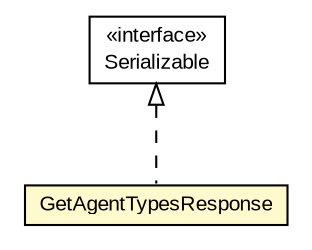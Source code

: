 #!/usr/local/bin/dot
#
# Class diagram 
# Generated by UMLGraph version R5_6-24-gf6e263 (http://www.umlgraph.org/)
#

digraph G {
	edge [fontname="arial",fontsize=10,labelfontname="arial",labelfontsize=10];
	node [fontname="arial",fontsize=10,shape=plaintext];
	nodesep=0.25;
	ranksep=0.5;
	// org.miloss.fgsms.services.interfaces.dataaccessservice.GetAgentTypesResponse
	c414419 [label=<<table title="org.miloss.fgsms.services.interfaces.dataaccessservice.GetAgentTypesResponse" border="0" cellborder="1" cellspacing="0" cellpadding="2" port="p" bgcolor="lemonChiffon" href="./GetAgentTypesResponse.html">
		<tr><td><table border="0" cellspacing="0" cellpadding="1">
<tr><td align="center" balign="center"> GetAgentTypesResponse </td></tr>
		</table></td></tr>
		</table>>, URL="./GetAgentTypesResponse.html", fontname="arial", fontcolor="black", fontsize=10.0];
	//org.miloss.fgsms.services.interfaces.dataaccessservice.GetAgentTypesResponse implements java.io.Serializable
	c415217:p -> c414419:p [dir=back,arrowtail=empty,style=dashed];
	// java.io.Serializable
	c415217 [label=<<table title="java.io.Serializable" border="0" cellborder="1" cellspacing="0" cellpadding="2" port="p" href="http://java.sun.com/j2se/1.4.2/docs/api/java/io/Serializable.html">
		<tr><td><table border="0" cellspacing="0" cellpadding="1">
<tr><td align="center" balign="center"> &#171;interface&#187; </td></tr>
<tr><td align="center" balign="center"> Serializable </td></tr>
		</table></td></tr>
		</table>>, URL="http://java.sun.com/j2se/1.4.2/docs/api/java/io/Serializable.html", fontname="arial", fontcolor="black", fontsize=10.0];
}

